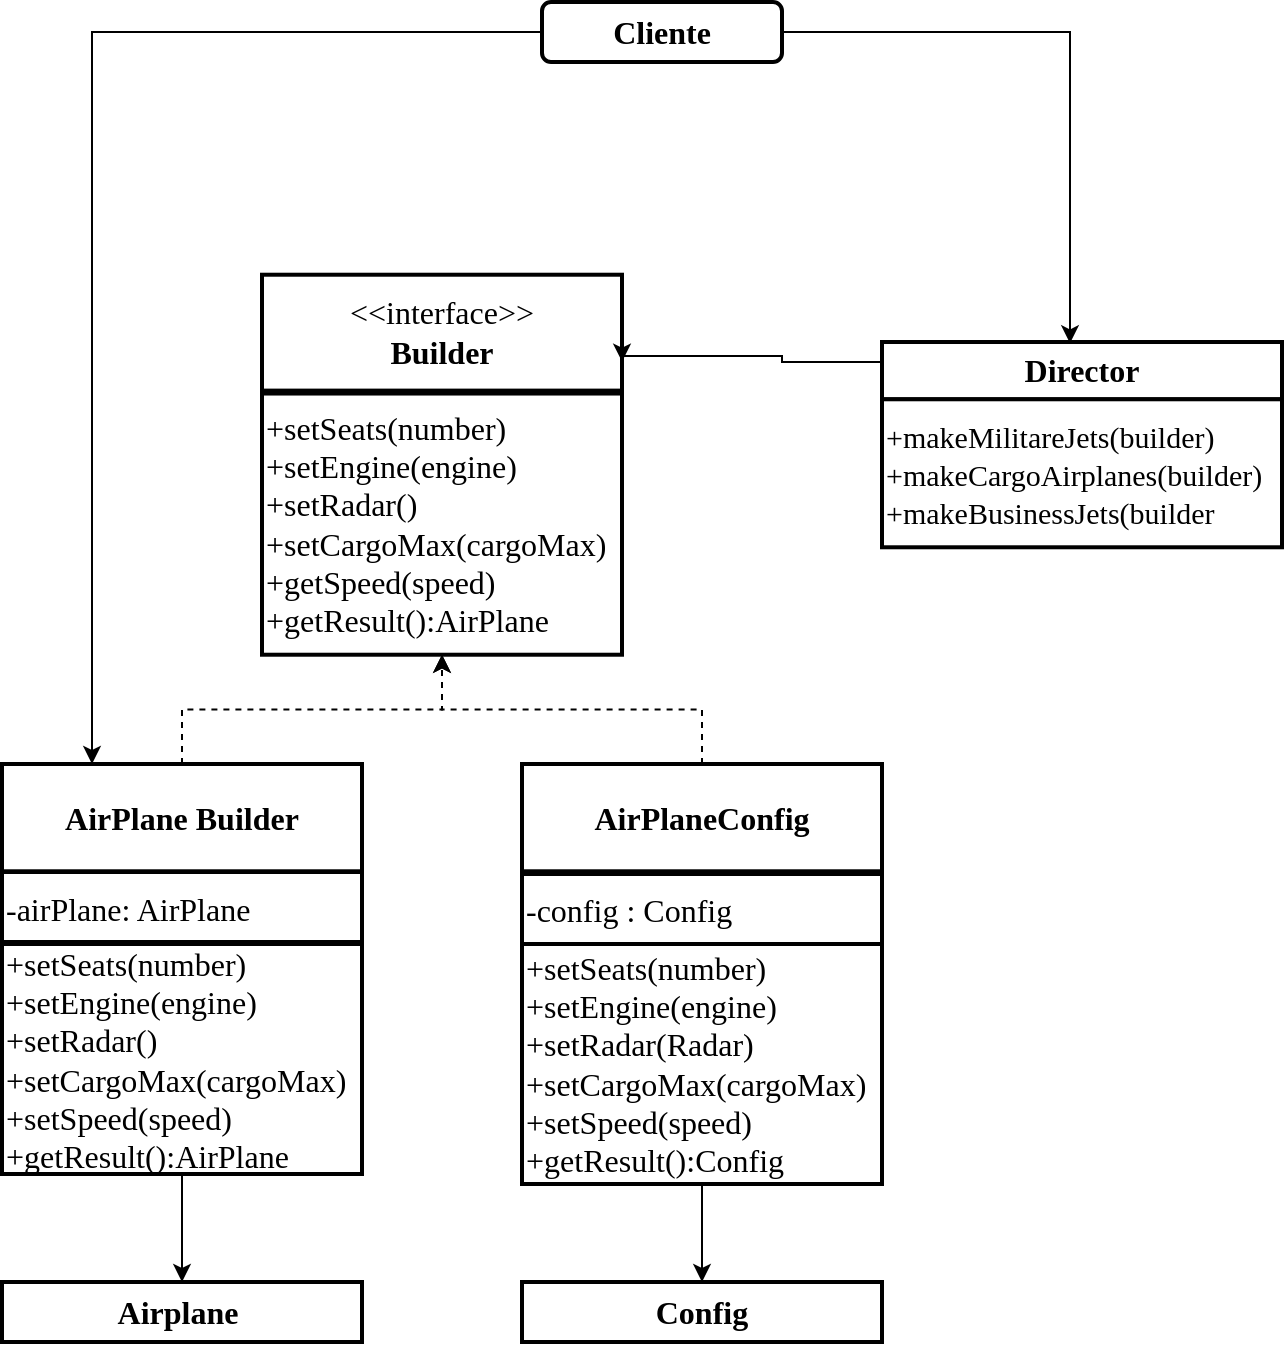 <mxfile version="13.5.7" type="github">
  <diagram id="C5RBs43oDa-KdzZeNtuy" name="Page-1">
    <mxGraphModel dx="1381" dy="764" grid="1" gridSize="10" guides="1" tooltips="1" connect="1" arrows="1" fold="1" page="1" pageScale="1" pageWidth="827" pageHeight="1169" math="0" shadow="0">
      <root>
        <mxCell id="WIyWlLk6GJQsqaUBKTNV-0" />
        <mxCell id="WIyWlLk6GJQsqaUBKTNV-1" parent="WIyWlLk6GJQsqaUBKTNV-0" />
        <mxCell id="1Zjkm3QWPO95KbElEyYc-10" style="edgeStyle=orthogonalEdgeStyle;rounded=0;orthogonalLoop=1;jettySize=auto;html=1;entryX=0.47;entryY=0.022;entryDx=0;entryDy=0;entryPerimeter=0;fontFamily=Times New Roman;fontSize=16;" parent="WIyWlLk6GJQsqaUBKTNV-1" source="1Zjkm3QWPO95KbElEyYc-0" target="1Zjkm3QWPO95KbElEyYc-1" edge="1">
          <mxGeometry relative="1" as="geometry" />
        </mxCell>
        <mxCell id="1Zjkm3QWPO95KbElEyYc-32" style="edgeStyle=orthogonalEdgeStyle;rounded=0;sketch=0;jumpStyle=none;orthogonalLoop=1;jettySize=auto;html=1;entryX=0.25;entryY=0;entryDx=0;entryDy=0;endArrow=classic;endFill=1;strokeColor=#000000;fontFamily=Times New Roman;fontSize=16;" parent="WIyWlLk6GJQsqaUBKTNV-1" source="1Zjkm3QWPO95KbElEyYc-0" target="1Zjkm3QWPO95KbElEyYc-18" edge="1">
          <mxGeometry relative="1" as="geometry" />
        </mxCell>
        <mxCell id="1Zjkm3QWPO95KbElEyYc-0" value="Cliente&lt;br style=&quot;font-size: 16px;&quot;&gt;" style="rounded=1;whiteSpace=wrap;html=1;strokeWidth=2;glass=0;sketch=0;labelBackgroundColor=none;labelBorderColor=none;fontFamily=Times New Roman;fontStyle=1;spacing=2;fontSize=16;" parent="WIyWlLk6GJQsqaUBKTNV-1" vertex="1">
          <mxGeometry x="380" y="350" width="120" height="30" as="geometry" />
        </mxCell>
        <mxCell id="1Zjkm3QWPO95KbElEyYc-9" value="" style="group" parent="WIyWlLk6GJQsqaUBKTNV-1" vertex="1" connectable="0">
          <mxGeometry x="550" y="520.004" width="200" height="102.636" as="geometry" />
        </mxCell>
        <mxCell id="1Zjkm3QWPO95KbElEyYc-1" value="&lt;b&gt;Director&lt;/b&gt;" style="rounded=0;whiteSpace=wrap;html=1;glass=0;labelBackgroundColor=none;sketch=0;strokeWidth=2;fontFamily=Times New Roman;fontSize=16;shadow=0;" parent="1Zjkm3QWPO95KbElEyYc-9" vertex="1">
          <mxGeometry width="200" height="28.64" as="geometry" />
        </mxCell>
        <mxCell id="1Zjkm3QWPO95KbElEyYc-3" value="&lt;font style=&quot;font-size: 15px&quot;&gt;+makeMilitareJets(builder)&lt;br&gt;+makeCargoAirplanes(builder)&lt;br&gt;+makeBusinessJets(builder&lt;/font&gt;" style="rounded=0;html=1;glass=0;labelBackgroundColor=none;sketch=0;strokeWidth=2;fontFamily=Times New Roman;fontSize=16;shadow=0;align=left;" parent="1Zjkm3QWPO95KbElEyYc-9" vertex="1">
          <mxGeometry y="28.636" width="200" height="74" as="geometry" />
        </mxCell>
        <mxCell id="1Zjkm3QWPO95KbElEyYc-8" style="edgeStyle=orthogonalEdgeStyle;rounded=0;orthogonalLoop=1;jettySize=auto;html=1;exitX=0.5;exitY=1;exitDx=0;exitDy=0;fontFamily=Times New Roman;fontSize=16;" parent="1Zjkm3QWPO95KbElEyYc-9" source="1Zjkm3QWPO95KbElEyYc-1" target="1Zjkm3QWPO95KbElEyYc-1" edge="1">
          <mxGeometry relative="1" as="geometry" />
        </mxCell>
        <mxCell id="1Zjkm3QWPO95KbElEyYc-14" value="" style="group;labelBorderColor=none;gradientDirection=north;rounded=0;glass=0;shadow=0;sketch=0;arcSize=0;" parent="WIyWlLk6GJQsqaUBKTNV-1" vertex="1" connectable="0">
          <mxGeometry x="240" y="486.36" width="180" height="190" as="geometry" />
        </mxCell>
        <mxCell id="1Zjkm3QWPO95KbElEyYc-11" value="&amp;lt;&amp;lt;interface&amp;gt;&amp;gt;&lt;br&gt;&lt;b&gt;Builder&lt;/b&gt;" style="rounded=0;whiteSpace=wrap;html=1;shadow=0;glass=0;sketch=0;strokeWidth=2;fontFamily=Times New Roman;fontSize=16;align=center;" parent="1Zjkm3QWPO95KbElEyYc-14" vertex="1">
          <mxGeometry width="180" height="57.944" as="geometry" />
        </mxCell>
        <mxCell id="1Zjkm3QWPO95KbElEyYc-13" value="+setSeats(number)&lt;br&gt;+setEngine(engine)&lt;br&gt;+setRadar()&lt;br&gt;+setCargoMax(cargoMax)&lt;br&gt;+getSpeed(speed)&lt;br&gt;+getResult():AirPlane" style="rounded=0;whiteSpace=wrap;html=1;shadow=0;glass=0;sketch=0;strokeWidth=2;fontFamily=Times New Roman;fontSize=16;align=left;" parent="1Zjkm3QWPO95KbElEyYc-14" vertex="1">
          <mxGeometry y="59.41" width="180" height="130.59" as="geometry" />
        </mxCell>
        <mxCell id="1Zjkm3QWPO95KbElEyYc-15" style="edgeStyle=orthogonalEdgeStyle;rounded=0;orthogonalLoop=1;jettySize=auto;html=1;fontFamily=Times New Roman;fontSize=16;entryX=1;entryY=0.75;entryDx=0;entryDy=0;endArrow=classic;endFill=1;" parent="WIyWlLk6GJQsqaUBKTNV-1" source="1Zjkm3QWPO95KbElEyYc-1" target="1Zjkm3QWPO95KbElEyYc-11" edge="1">
          <mxGeometry relative="1" as="geometry">
            <mxPoint x="470" y="510" as="targetPoint" />
            <Array as="points">
              <mxPoint x="500" y="530" />
              <mxPoint x="500" y="527" />
              <mxPoint x="420" y="527" />
            </Array>
          </mxGeometry>
        </mxCell>
        <mxCell id="1Zjkm3QWPO95KbElEyYc-17" value="" style="group;labelBorderColor=none;gradientDirection=north;rounded=0;glass=0;shadow=0;sketch=0;arcSize=0;" parent="WIyWlLk6GJQsqaUBKTNV-1" vertex="1" connectable="0">
          <mxGeometry x="110" y="731" width="180" height="170" as="geometry" />
        </mxCell>
        <mxCell id="1Zjkm3QWPO95KbElEyYc-18" value="&lt;b&gt;AirPlane Builder&lt;/b&gt;" style="rounded=0;whiteSpace=wrap;html=1;shadow=0;glass=0;sketch=0;strokeWidth=2;fontFamily=Times New Roman;fontSize=16;align=center;" parent="1Zjkm3QWPO95KbElEyYc-17" vertex="1">
          <mxGeometry width="180" height="53.64" as="geometry" />
        </mxCell>
        <mxCell id="1Zjkm3QWPO95KbElEyYc-20" value="" style="group;labelBorderColor=none;gradientDirection=north;rounded=0;glass=0;shadow=0;sketch=0;arcSize=0;fillColor=#ffffff;" parent="WIyWlLk6GJQsqaUBKTNV-1" vertex="1" connectable="0">
          <mxGeometry x="370" y="731" width="180" height="210" as="geometry" />
        </mxCell>
        <mxCell id="1Zjkm3QWPO95KbElEyYc-21" value="&lt;b&gt;AirPlaneConfig&lt;/b&gt;" style="rounded=0;whiteSpace=wrap;html=1;shadow=0;glass=0;sketch=0;strokeWidth=2;fontFamily=Times New Roman;fontSize=16;align=center;" parent="1Zjkm3QWPO95KbElEyYc-20" vertex="1">
          <mxGeometry width="180" height="53.64" as="geometry" />
        </mxCell>
        <mxCell id="1Zjkm3QWPO95KbElEyYc-22" value="+setSeats(number)&lt;br&gt;+setEngine(engine)&lt;br&gt;+setRadar(Radar)&lt;br&gt;+setCargoMax(cargoMax)&lt;br&gt;+setSpeed(speed)&lt;br&gt;+getResult():Config" style="rounded=0;whiteSpace=wrap;html=1;shadow=0;glass=0;sketch=0;strokeWidth=2;fontFamily=Times New Roman;fontSize=16;align=left;" parent="1Zjkm3QWPO95KbElEyYc-20" vertex="1">
          <mxGeometry y="90" width="180" height="120" as="geometry" />
        </mxCell>
        <mxCell id="1Zjkm3QWPO95KbElEyYc-25" value="-config : Config" style="rounded=0;whiteSpace=wrap;html=1;shadow=0;glass=0;sketch=0;strokeColor=#000000;strokeWidth=2;fillColor=none;gradientColor=none;fontFamily=Times New Roman;fontSize=16;align=left;" parent="1Zjkm3QWPO95KbElEyYc-20" vertex="1">
          <mxGeometry y="55" width="180" height="35" as="geometry" />
        </mxCell>
        <mxCell id="1Zjkm3QWPO95KbElEyYc-24" value="-airPlane: AirPlane" style="rounded=0;shadow=0;glass=0;sketch=0;strokeColor=#000000;strokeWidth=2;gradientColor=none;fontFamily=Times New Roman;fontSize=16;align=left;labelBackgroundColor=none;labelBorderColor=none;" parent="WIyWlLk6GJQsqaUBKTNV-1" vertex="1">
          <mxGeometry x="110" y="785" width="180" height="35" as="geometry" />
        </mxCell>
        <mxCell id="1Zjkm3QWPO95KbElEyYc-29" value="" style="edgeStyle=orthogonalEdgeStyle;rounded=0;orthogonalLoop=1;jettySize=auto;html=1;fontFamily=Times New Roman;fontSize=16;" parent="WIyWlLk6GJQsqaUBKTNV-1" source="1Zjkm3QWPO95KbElEyYc-19" target="1Zjkm3QWPO95KbElEyYc-26" edge="1">
          <mxGeometry relative="1" as="geometry" />
        </mxCell>
        <mxCell id="1Zjkm3QWPO95KbElEyYc-19" value="+setSeats(number)&lt;br&gt;+setEngine(engine)&lt;br&gt;+setRadar()&lt;br&gt;+setCargoMax(cargoMax)&lt;br&gt;+setSpeed(speed)&lt;br&gt;+getResult():AirPlane" style="rounded=0;whiteSpace=wrap;html=1;shadow=0;glass=0;sketch=0;strokeWidth=2;fontFamily=Times New Roman;fontSize=16;align=left;" parent="WIyWlLk6GJQsqaUBKTNV-1" vertex="1">
          <mxGeometry x="110" y="821" width="180" height="115" as="geometry" />
        </mxCell>
        <mxCell id="1Zjkm3QWPO95KbElEyYc-26" value="&lt;b&gt;Airplane&amp;nbsp;&lt;/b&gt;" style="rounded=0;whiteSpace=wrap;html=1;shadow=0;glass=0;labelBackgroundColor=none;sketch=0;strokeColor=#000000;strokeWidth=2;fillColor=#ffffff;gradientColor=none;fontFamily=Times New Roman;fontSize=16;align=center;" parent="WIyWlLk6GJQsqaUBKTNV-1" vertex="1">
          <mxGeometry x="110" y="990" width="180" height="30" as="geometry" />
        </mxCell>
        <mxCell id="1Zjkm3QWPO95KbElEyYc-27" value="&lt;b&gt;Config&lt;/b&gt;" style="rounded=0;whiteSpace=wrap;html=1;shadow=0;glass=0;labelBackgroundColor=none;sketch=0;strokeColor=#000000;strokeWidth=2;fillColor=#ffffff;gradientColor=none;fontFamily=Times New Roman;fontSize=16;align=center;" parent="WIyWlLk6GJQsqaUBKTNV-1" vertex="1">
          <mxGeometry x="370" y="990" width="180" height="30" as="geometry" />
        </mxCell>
        <mxCell id="1Zjkm3QWPO95KbElEyYc-28" value="" style="edgeStyle=orthogonalEdgeStyle;rounded=0;orthogonalLoop=1;jettySize=auto;html=1;fontFamily=Times New Roman;fontSize=16;" parent="WIyWlLk6GJQsqaUBKTNV-1" source="1Zjkm3QWPO95KbElEyYc-22" target="1Zjkm3QWPO95KbElEyYc-27" edge="1">
          <mxGeometry relative="1" as="geometry" />
        </mxCell>
        <mxCell id="1Zjkm3QWPO95KbElEyYc-30" style="edgeStyle=orthogonalEdgeStyle;orthogonalLoop=1;jettySize=auto;html=1;fontFamily=Times New Roman;fontSize=16;rounded=0;jumpStyle=none;sketch=0;dashed=1;" parent="WIyWlLk6GJQsqaUBKTNV-1" source="1Zjkm3QWPO95KbElEyYc-18" target="1Zjkm3QWPO95KbElEyYc-13" edge="1">
          <mxGeometry relative="1" as="geometry" />
        </mxCell>
        <mxCell id="1Zjkm3QWPO95KbElEyYc-31" style="edgeStyle=orthogonalEdgeStyle;orthogonalLoop=1;jettySize=auto;html=1;fontFamily=Times New Roman;fontSize=16;rounded=0;jumpStyle=none;sketch=0;dashed=1;" parent="WIyWlLk6GJQsqaUBKTNV-1" source="1Zjkm3QWPO95KbElEyYc-21" target="1Zjkm3QWPO95KbElEyYc-13" edge="1">
          <mxGeometry relative="1" as="geometry" />
        </mxCell>
      </root>
    </mxGraphModel>
  </diagram>
</mxfile>
